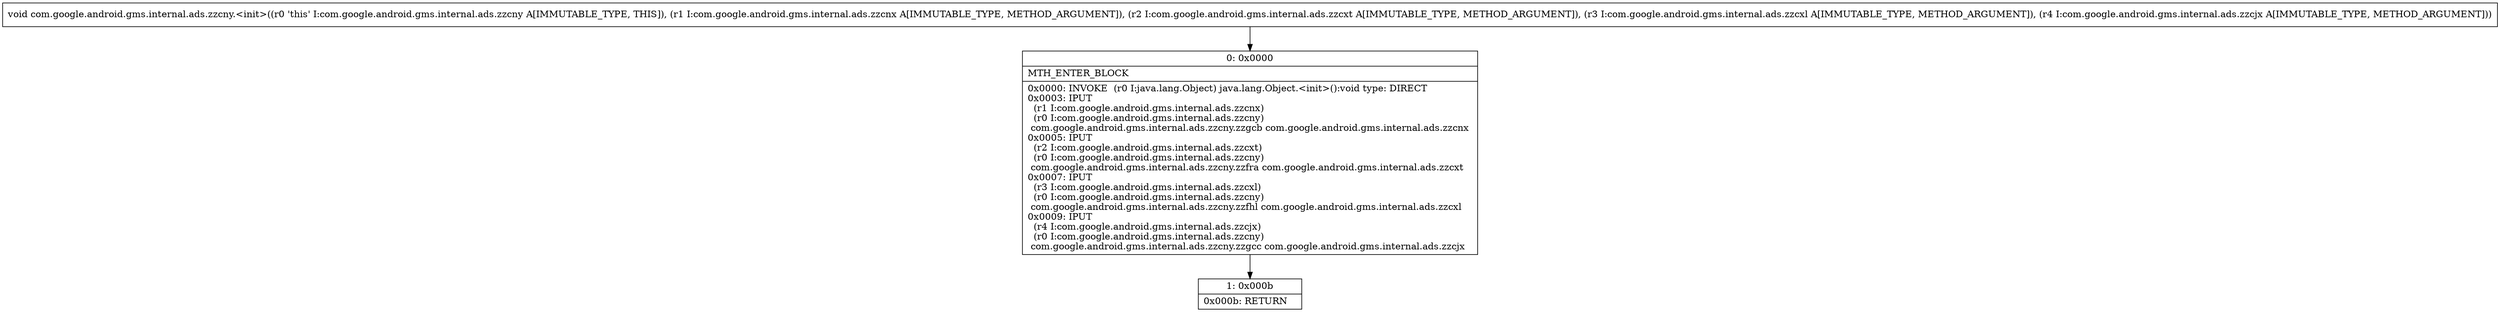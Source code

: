 digraph "CFG forcom.google.android.gms.internal.ads.zzcny.\<init\>(Lcom\/google\/android\/gms\/internal\/ads\/zzcnx;Lcom\/google\/android\/gms\/internal\/ads\/zzcxt;Lcom\/google\/android\/gms\/internal\/ads\/zzcxl;Lcom\/google\/android\/gms\/internal\/ads\/zzcjx;)V" {
Node_0 [shape=record,label="{0\:\ 0x0000|MTH_ENTER_BLOCK\l|0x0000: INVOKE  (r0 I:java.lang.Object) java.lang.Object.\<init\>():void type: DIRECT \l0x0003: IPUT  \l  (r1 I:com.google.android.gms.internal.ads.zzcnx)\l  (r0 I:com.google.android.gms.internal.ads.zzcny)\l com.google.android.gms.internal.ads.zzcny.zzgcb com.google.android.gms.internal.ads.zzcnx \l0x0005: IPUT  \l  (r2 I:com.google.android.gms.internal.ads.zzcxt)\l  (r0 I:com.google.android.gms.internal.ads.zzcny)\l com.google.android.gms.internal.ads.zzcny.zzfra com.google.android.gms.internal.ads.zzcxt \l0x0007: IPUT  \l  (r3 I:com.google.android.gms.internal.ads.zzcxl)\l  (r0 I:com.google.android.gms.internal.ads.zzcny)\l com.google.android.gms.internal.ads.zzcny.zzfhl com.google.android.gms.internal.ads.zzcxl \l0x0009: IPUT  \l  (r4 I:com.google.android.gms.internal.ads.zzcjx)\l  (r0 I:com.google.android.gms.internal.ads.zzcny)\l com.google.android.gms.internal.ads.zzcny.zzgcc com.google.android.gms.internal.ads.zzcjx \l}"];
Node_1 [shape=record,label="{1\:\ 0x000b|0x000b: RETURN   \l}"];
MethodNode[shape=record,label="{void com.google.android.gms.internal.ads.zzcny.\<init\>((r0 'this' I:com.google.android.gms.internal.ads.zzcny A[IMMUTABLE_TYPE, THIS]), (r1 I:com.google.android.gms.internal.ads.zzcnx A[IMMUTABLE_TYPE, METHOD_ARGUMENT]), (r2 I:com.google.android.gms.internal.ads.zzcxt A[IMMUTABLE_TYPE, METHOD_ARGUMENT]), (r3 I:com.google.android.gms.internal.ads.zzcxl A[IMMUTABLE_TYPE, METHOD_ARGUMENT]), (r4 I:com.google.android.gms.internal.ads.zzcjx A[IMMUTABLE_TYPE, METHOD_ARGUMENT])) }"];
MethodNode -> Node_0;
Node_0 -> Node_1;
}

